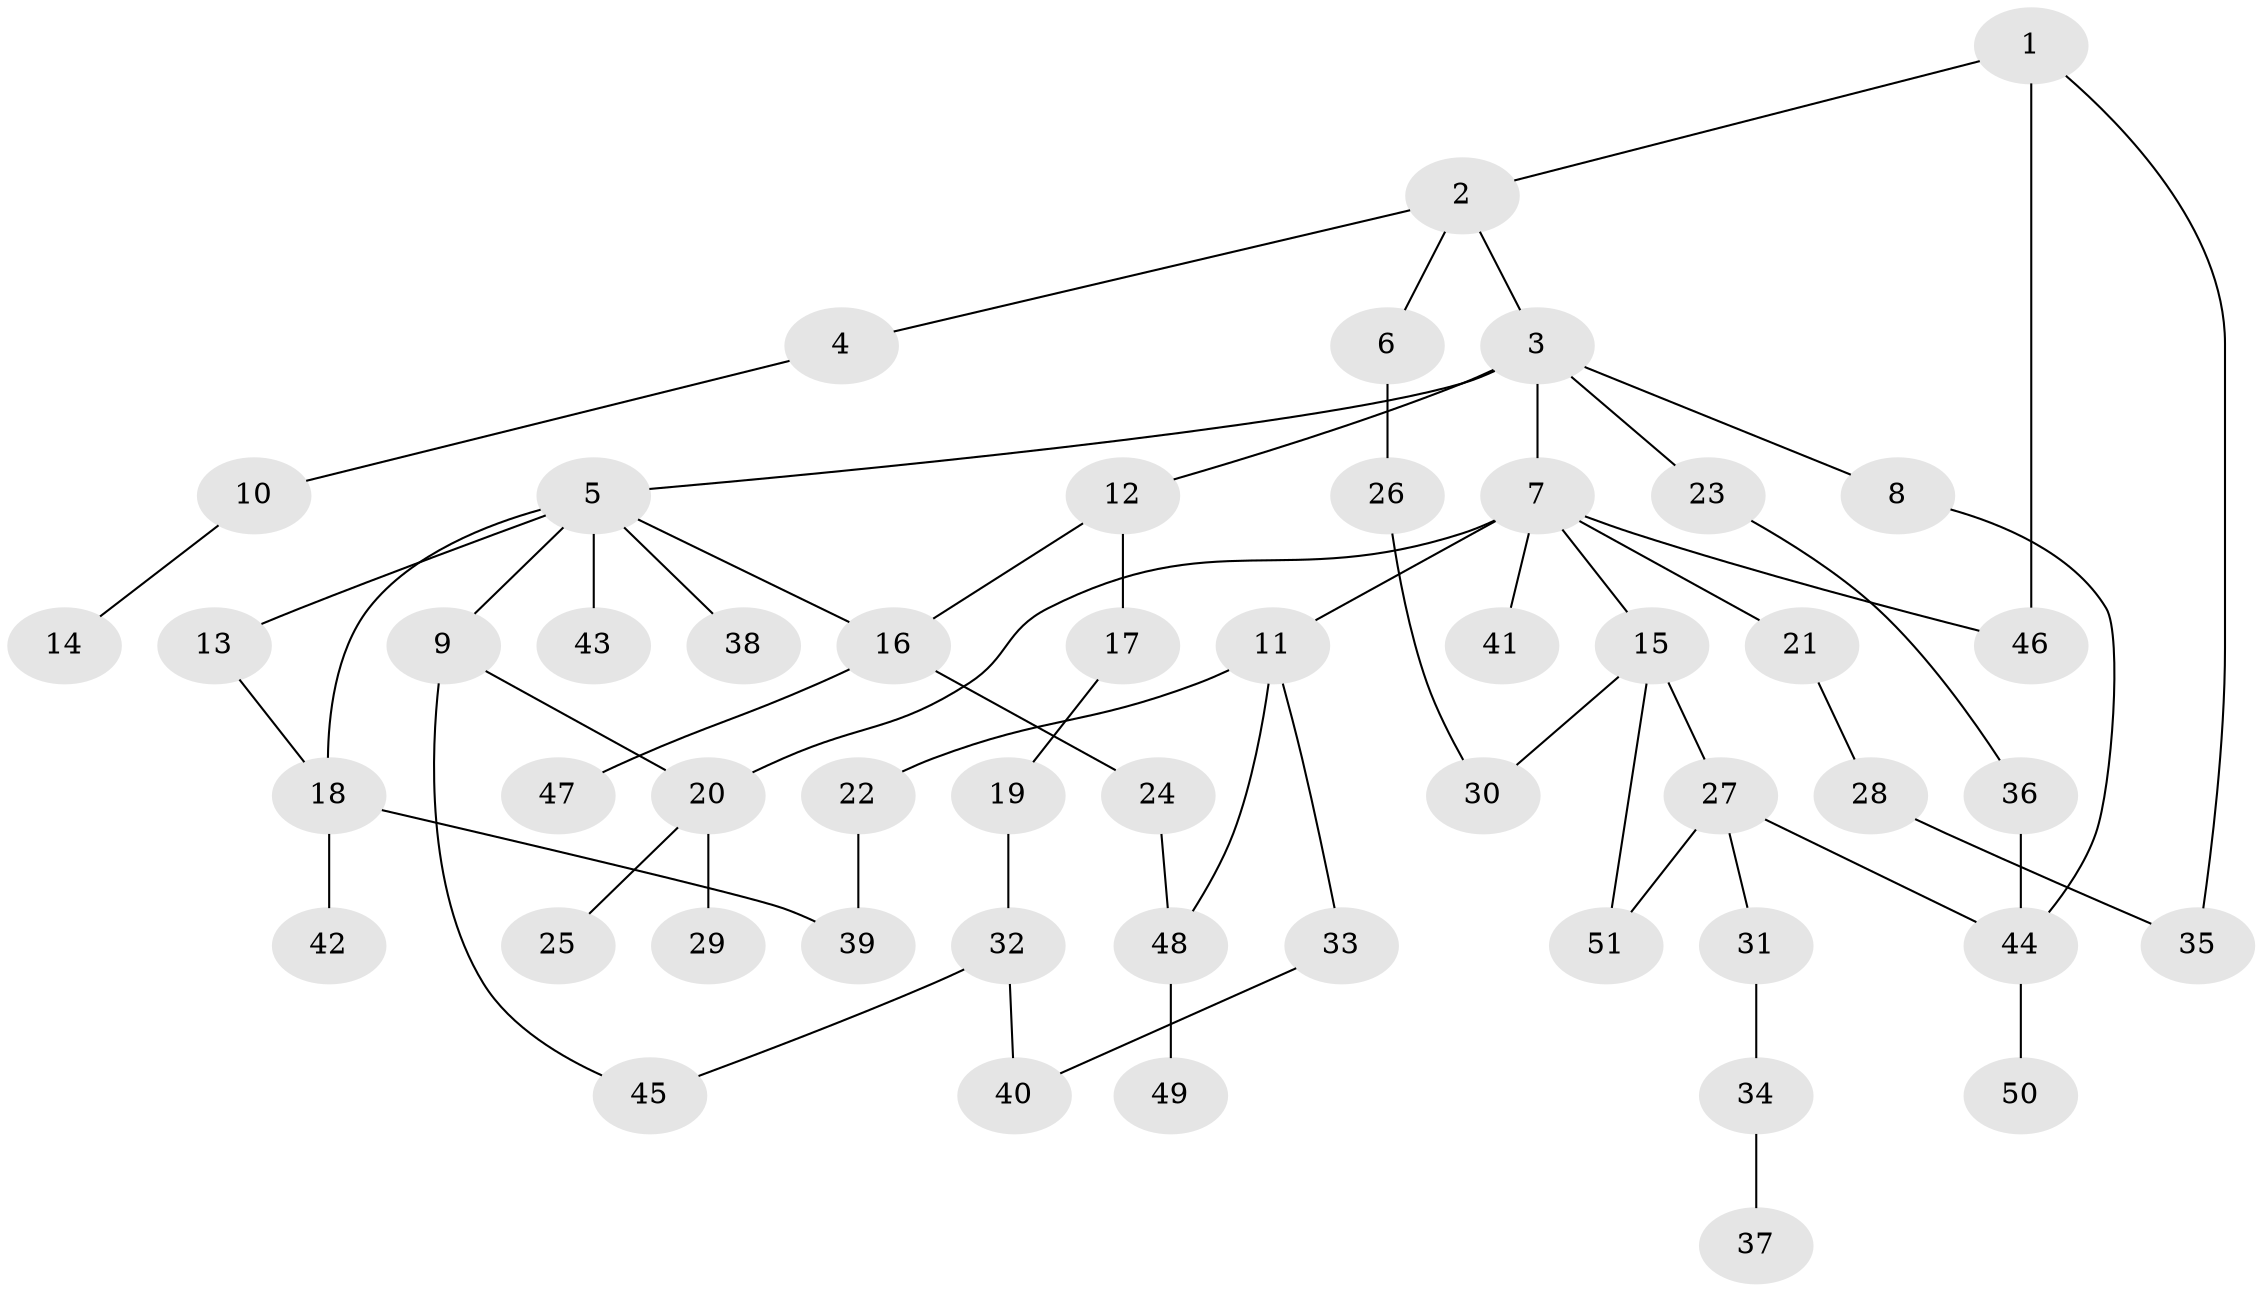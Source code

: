 // coarse degree distribution, {2: 0.46153846153846156, 4: 0.11538461538461539, 1: 0.11538461538461539, 5: 0.07692307692307693, 3: 0.19230769230769232, 6: 0.038461538461538464}
// Generated by graph-tools (version 1.1) at 2025/36/03/04/25 23:36:06]
// undirected, 51 vertices, 63 edges
graph export_dot {
  node [color=gray90,style=filled];
  1;
  2;
  3;
  4;
  5;
  6;
  7;
  8;
  9;
  10;
  11;
  12;
  13;
  14;
  15;
  16;
  17;
  18;
  19;
  20;
  21;
  22;
  23;
  24;
  25;
  26;
  27;
  28;
  29;
  30;
  31;
  32;
  33;
  34;
  35;
  36;
  37;
  38;
  39;
  40;
  41;
  42;
  43;
  44;
  45;
  46;
  47;
  48;
  49;
  50;
  51;
  1 -- 2;
  1 -- 46;
  1 -- 35;
  2 -- 3;
  2 -- 4;
  2 -- 6;
  3 -- 5;
  3 -- 7;
  3 -- 8;
  3 -- 12;
  3 -- 23;
  4 -- 10;
  5 -- 9;
  5 -- 13;
  5 -- 38;
  5 -- 43;
  5 -- 18;
  5 -- 16;
  6 -- 26;
  7 -- 11;
  7 -- 15;
  7 -- 20;
  7 -- 21;
  7 -- 41;
  7 -- 46;
  8 -- 44;
  9 -- 20;
  9 -- 45;
  10 -- 14;
  11 -- 22;
  11 -- 33;
  11 -- 48;
  12 -- 16;
  12 -- 17;
  13 -- 18;
  15 -- 27;
  15 -- 30;
  15 -- 51;
  16 -- 24;
  16 -- 47;
  17 -- 19;
  18 -- 42;
  18 -- 39;
  19 -- 32;
  20 -- 25;
  20 -- 29;
  21 -- 28;
  22 -- 39;
  23 -- 36;
  24 -- 48;
  26 -- 30;
  27 -- 31;
  27 -- 44;
  27 -- 51;
  28 -- 35;
  31 -- 34;
  32 -- 45;
  32 -- 40;
  33 -- 40;
  34 -- 37;
  36 -- 44;
  44 -- 50;
  48 -- 49;
}

